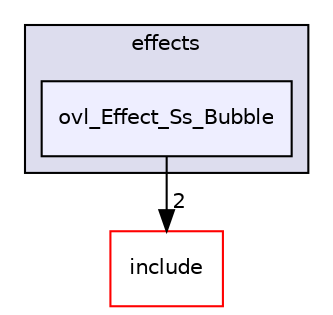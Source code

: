 digraph "src/overlays/effects/ovl_Effect_Ss_Bubble" {
  compound=true
  node [ fontsize="10", fontname="Helvetica"];
  edge [ labelfontsize="10", labelfontname="Helvetica"];
  subgraph clusterdir_d7d63ed29fdd4206bb68b2cd46ee04ef {
    graph [ bgcolor="#ddddee", pencolor="black", label="effects" fontname="Helvetica", fontsize="10", URL="dir_d7d63ed29fdd4206bb68b2cd46ee04ef.html"]
  dir_7eb775757082a23bef046d7218064f41 [shape=box, label="ovl_Effect_Ss_Bubble", style="filled", fillcolor="#eeeeff", pencolor="black", URL="dir_7eb775757082a23bef046d7218064f41.html"];
  }
  dir_d44c64559bbebec7f509842c48db8b23 [shape=box label="include" fillcolor="white" style="filled" color="red" URL="dir_d44c64559bbebec7f509842c48db8b23.html"];
  dir_7eb775757082a23bef046d7218064f41->dir_d44c64559bbebec7f509842c48db8b23 [headlabel="2", labeldistance=1.5 headhref="dir_000444_000000.html"];
}
